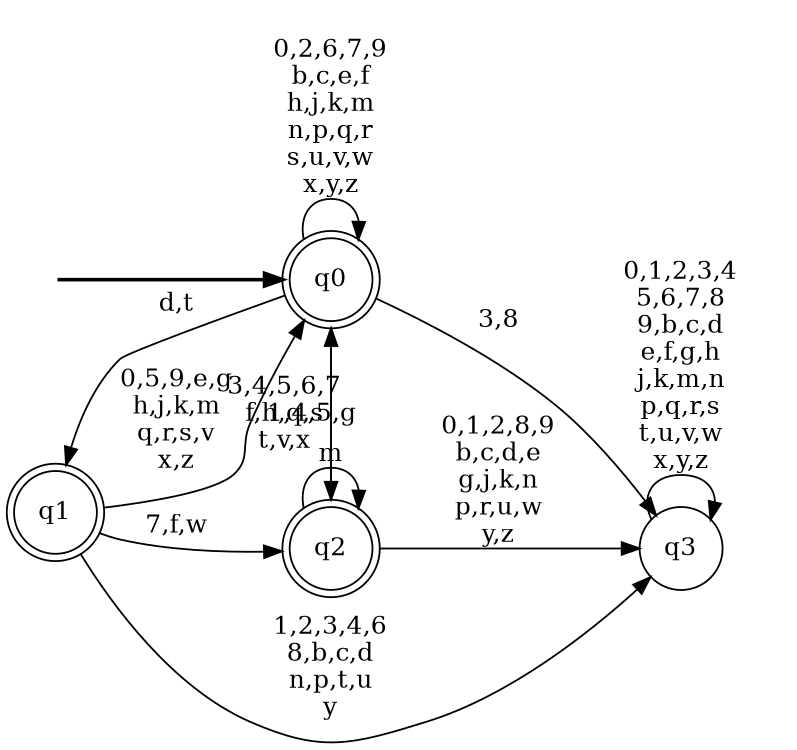digraph BlueStarA {
__start0 [style = invis, shape = none, label = "", width = 0, height = 0];

rankdir=LR;
size="8,5";

s0 [style="rounded,filled", color="black", fillcolor="white" shape="doublecircle", label="q0"];
s1 [style="rounded,filled", color="black", fillcolor="white" shape="doublecircle", label="q1"];
s2 [style="rounded,filled", color="black", fillcolor="white" shape="doublecircle", label="q2"];
s3 [style="filled", color="black", fillcolor="white" shape="circle", label="q3"];
subgraph cluster_main { 
	graph [pad=".75", ranksep="0.15", nodesep="0.15"];
	 style=invis; 
	__start0 -> s0 [penwidth=2];
}
s0 -> s0 [label="0,2,6,7,9\nb,c,e,f\nh,j,k,m\nn,p,q,r\ns,u,v,w\nx,y,z"];
s0 -> s1 [label="d,t"];
s0 -> s2 [label="1,4,5,g"];
s0 -> s3 [label="3,8"];
s1 -> s0 [label="0,5,9,e,g\nh,j,k,m\nq,r,s,v\nx,z"];
s1 -> s2 [label="7,f,w"];
s1 -> s3 [label="1,2,3,4,6\n8,b,c,d\nn,p,t,u\ny"];
s2 -> s0 [label="3,4,5,6,7\nf,h,q,s\nt,v,x"];
s2 -> s2 [label="m"];
s2 -> s3 [label="0,1,2,8,9\nb,c,d,e\ng,j,k,n\np,r,u,w\ny,z"];
s3 -> s3 [label="0,1,2,3,4\n5,6,7,8\n9,b,c,d\ne,f,g,h\nj,k,m,n\np,q,r,s\nt,u,v,w\nx,y,z"];

}